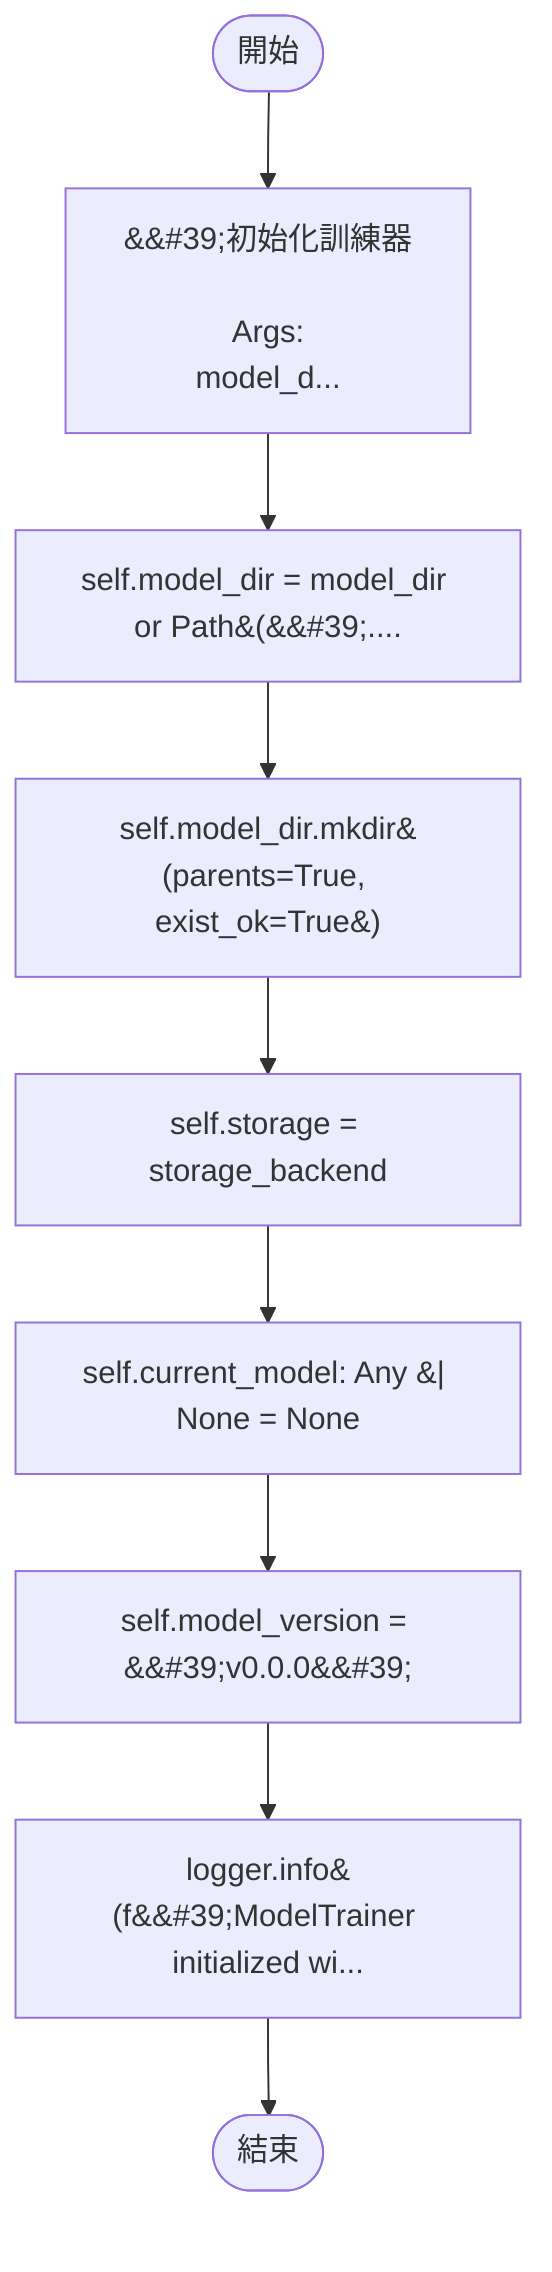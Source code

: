 flowchart TB
    n1([開始])
    n2([結束])
    n3[&amp;&#35;39;初始化訓練器\n\n        Args:\n            model_d...]
    n4[self.model_dir = model_dir or Path&#40;&amp;&#35;39;....]
    n5[self.model_dir.mkdir&#40;parents=True, exist_ok=True&#41;]
    n6[self.storage = storage_backend]
    n7[self.current_model: Any &#124; None = None]
    n8[self.model_version = &amp;&#35;39;v0.0.0&amp;&#35;39;]
    n9[logger.info&#40;f&amp;&#35;39;ModelTrainer initialized wi...]
    n1 --> n3
    n3 --> n4
    n4 --> n5
    n5 --> n6
    n6 --> n7
    n7 --> n8
    n8 --> n9
    n9 --> n2